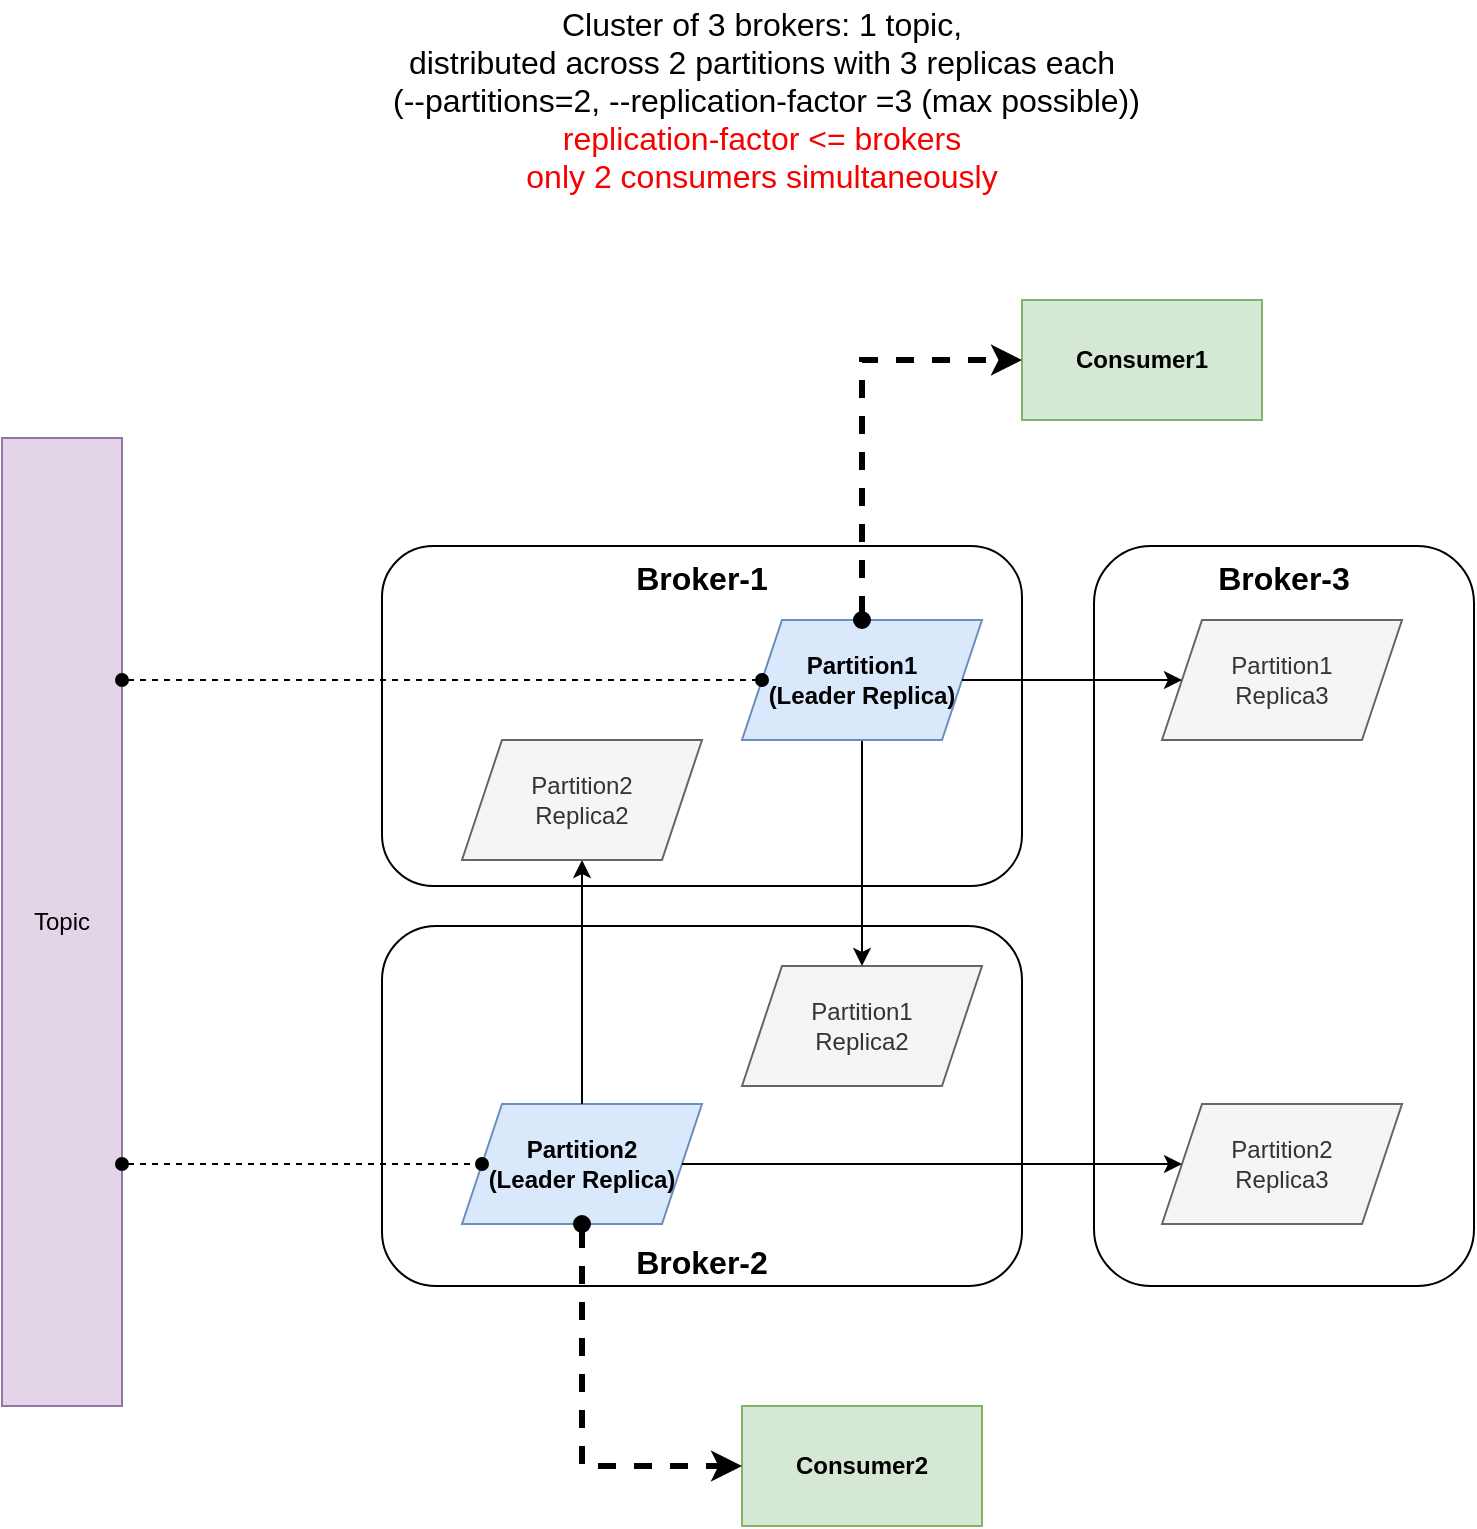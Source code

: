 <mxfile version="23.1.3" type="device">
  <diagram name="Страница — 1" id="gjJMfPN6U_uu5_Ca-Y79">
    <mxGraphModel dx="1433" dy="1988" grid="1" gridSize="10" guides="1" tooltips="1" connect="1" arrows="1" fold="1" page="1" pageScale="1" pageWidth="827" pageHeight="1169" math="0" shadow="0">
      <root>
        <mxCell id="0" />
        <mxCell id="1" parent="0" />
        <mxCell id="k_bA4L4w_nWH8uT2QZvU-46" value="Broker-3" style="rounded=1;whiteSpace=wrap;html=1;verticalAlign=top;align=center;fontStyle=1;fontSize=16;" parent="1" vertex="1">
          <mxGeometry x="590" y="-887" width="190" height="370" as="geometry" />
        </mxCell>
        <mxCell id="k_bA4L4w_nWH8uT2QZvU-45" value="Broker-2" style="rounded=1;whiteSpace=wrap;html=1;verticalAlign=bottom;fontStyle=1;fontSize=16;" parent="1" vertex="1">
          <mxGeometry x="234" y="-697" width="320" height="180" as="geometry" />
        </mxCell>
        <mxCell id="k_bA4L4w_nWH8uT2QZvU-44" value="Broker-1" style="rounded=1;whiteSpace=wrap;html=1;verticalAlign=top;align=center;fontStyle=1;fontSize=16;" parent="1" vertex="1">
          <mxGeometry x="234" y="-887" width="320" height="170" as="geometry" />
        </mxCell>
        <mxCell id="k_bA4L4w_nWH8uT2QZvU-1" value="Topic" style="rounded=0;whiteSpace=wrap;html=1;fillColor=#e1d5e7;strokeColor=#9673a6;" parent="1" vertex="1">
          <mxGeometry x="44" y="-941" width="60" height="484" as="geometry" />
        </mxCell>
        <mxCell id="k_bA4L4w_nWH8uT2QZvU-23" value="Partition2&lt;br&gt;(Leader Replica)" style="shape=parallelogram;perimeter=parallelogramPerimeter;whiteSpace=wrap;html=1;fixedSize=1;fillColor=#dae8fc;strokeColor=#6c8ebf;fontStyle=1" parent="1" vertex="1">
          <mxGeometry x="274" y="-608" width="120" height="60" as="geometry" />
        </mxCell>
        <mxCell id="k_bA4L4w_nWH8uT2QZvU-25" value="Partition1&lt;br style=&quot;border-color: var(--border-color);&quot;&gt;Replica2" style="shape=parallelogram;perimeter=parallelogramPerimeter;whiteSpace=wrap;html=1;fixedSize=1;fillColor=#f5f5f5;fontColor=#333333;strokeColor=#666666;" parent="1" vertex="1">
          <mxGeometry x="414" y="-677" width="120" height="60" as="geometry" />
        </mxCell>
        <mxCell id="k_bA4L4w_nWH8uT2QZvU-32" value="" style="endArrow=classic;html=1;rounded=0;entryX=0.5;entryY=1;entryDx=0;entryDy=0;exitX=0.5;exitY=0;exitDx=0;exitDy=0;" parent="1" source="k_bA4L4w_nWH8uT2QZvU-23" target="k_bA4L4w_nWH8uT2QZvU-40" edge="1">
          <mxGeometry width="50" height="50" relative="1" as="geometry">
            <mxPoint x="354" y="-697" as="sourcePoint" />
            <mxPoint x="439" y="-607" as="targetPoint" />
          </mxGeometry>
        </mxCell>
        <mxCell id="k_bA4L4w_nWH8uT2QZvU-33" value="" style="endArrow=classic;html=1;rounded=0;entryX=0.5;entryY=0;entryDx=0;entryDy=0;exitX=0.5;exitY=1;exitDx=0;exitDy=0;" parent="1" source="k_bA4L4w_nWH8uT2QZvU-37" target="k_bA4L4w_nWH8uT2QZvU-25" edge="1">
          <mxGeometry width="50" height="50" relative="1" as="geometry">
            <mxPoint x="434" y="-817" as="sourcePoint" />
            <mxPoint x="564" y="-607" as="targetPoint" />
          </mxGeometry>
        </mxCell>
        <mxCell id="k_bA4L4w_nWH8uT2QZvU-37" value="Partition1&lt;br&gt;(Leader Replica)" style="shape=parallelogram;perimeter=parallelogramPerimeter;whiteSpace=wrap;html=1;fixedSize=1;fillColor=#dae8fc;strokeColor=#6c8ebf;fontStyle=1" parent="1" vertex="1">
          <mxGeometry x="414" y="-850" width="120" height="60" as="geometry" />
        </mxCell>
        <mxCell id="k_bA4L4w_nWH8uT2QZvU-40" value="Partition2&lt;br style=&quot;border-color: var(--border-color);&quot;&gt;Replica2" style="shape=parallelogram;perimeter=parallelogramPerimeter;whiteSpace=wrap;html=1;fixedSize=1;fillColor=#f5f5f5;fontColor=#333333;strokeColor=#666666;" parent="1" vertex="1">
          <mxGeometry x="274" y="-790" width="120" height="60" as="geometry" />
        </mxCell>
        <mxCell id="k_bA4L4w_nWH8uT2QZvU-47" value="Partition1&lt;br style=&quot;border-color: var(--border-color);&quot;&gt;Replica3" style="shape=parallelogram;perimeter=parallelogramPerimeter;whiteSpace=wrap;html=1;fixedSize=1;fillColor=#f5f5f5;fontColor=#333333;strokeColor=#666666;" parent="1" vertex="1">
          <mxGeometry x="624" y="-850" width="120" height="60" as="geometry" />
        </mxCell>
        <mxCell id="k_bA4L4w_nWH8uT2QZvU-48" value="Partition2&lt;br style=&quot;border-color: var(--border-color);&quot;&gt;Replica3" style="shape=parallelogram;perimeter=parallelogramPerimeter;whiteSpace=wrap;html=1;fixedSize=1;fillColor=#f5f5f5;fontColor=#333333;strokeColor=#666666;" parent="1" vertex="1">
          <mxGeometry x="624" y="-608" width="120" height="60" as="geometry" />
        </mxCell>
        <mxCell id="k_bA4L4w_nWH8uT2QZvU-49" value="" style="endArrow=classic;html=1;rounded=0;entryX=0;entryY=0.5;entryDx=0;entryDy=0;exitX=1;exitY=0.5;exitDx=0;exitDy=0;" parent="1" source="k_bA4L4w_nWH8uT2QZvU-37" target="k_bA4L4w_nWH8uT2QZvU-47" edge="1">
          <mxGeometry width="50" height="50" relative="1" as="geometry">
            <mxPoint x="334" y="-757" as="sourcePoint" />
            <mxPoint x="384" y="-807" as="targetPoint" />
          </mxGeometry>
        </mxCell>
        <mxCell id="k_bA4L4w_nWH8uT2QZvU-50" value="" style="endArrow=classic;html=1;rounded=0;entryX=0;entryY=0.5;entryDx=0;entryDy=0;exitX=1;exitY=0.5;exitDx=0;exitDy=0;" parent="1" source="k_bA4L4w_nWH8uT2QZvU-23" target="k_bA4L4w_nWH8uT2QZvU-48" edge="1">
          <mxGeometry width="50" height="50" relative="1" as="geometry">
            <mxPoint x="334" y="-757" as="sourcePoint" />
            <mxPoint x="384" y="-807" as="targetPoint" />
          </mxGeometry>
        </mxCell>
        <mxCell id="k_bA4L4w_nWH8uT2QZvU-51" value="Cluster of 3 brokers: 1 topic,&lt;br style=&quot;font-size: 16px;&quot;&gt;distributed across 2 partitions with 3 replicas each&lt;br style=&quot;font-size: 16px;&quot;&gt;&amp;nbsp;(--partitions=2, --replication-factor =3 (max possible))&lt;br style=&quot;font-size: 16px;&quot;&gt;&lt;font color=&quot;#f70000&quot;&gt;replication-factor &amp;lt;= brokers&lt;br&gt;only 2 consumers simultaneously&lt;br&gt;&lt;/font&gt;" style="text;html=1;strokeColor=none;fillColor=none;align=center;verticalAlign=middle;whiteSpace=wrap;rounded=0;fontSize=16;" parent="1" vertex="1">
          <mxGeometry x="108" y="-1160" width="632" height="100" as="geometry" />
        </mxCell>
        <mxCell id="qkEwL-eq87nxAjUZMX81-1" value="Consumer2" style="rounded=0;whiteSpace=wrap;html=1;fillColor=#d5e8d4;strokeColor=#82b366;fontStyle=1" parent="1" vertex="1">
          <mxGeometry x="414" y="-457" width="120" height="60" as="geometry" />
        </mxCell>
        <mxCell id="qkEwL-eq87nxAjUZMX81-2" value="Consumer1" style="rounded=0;whiteSpace=wrap;html=1;fillColor=#d5e8d4;strokeColor=#82b366;fontStyle=1" parent="1" vertex="1">
          <mxGeometry x="554" y="-1010" width="120" height="60" as="geometry" />
        </mxCell>
        <mxCell id="qkEwL-eq87nxAjUZMX81-3" value="" style="endArrow=classic;html=1;rounded=0;exitX=0.5;exitY=1;exitDx=0;exitDy=0;entryX=0;entryY=0.5;entryDx=0;entryDy=0;strokeWidth=3;dashed=1;startArrow=oval;startFill=1;" parent="1" source="k_bA4L4w_nWH8uT2QZvU-23" target="qkEwL-eq87nxAjUZMX81-1" edge="1">
          <mxGeometry width="50" height="50" relative="1" as="geometry">
            <mxPoint x="384" y="-586" as="sourcePoint" />
            <mxPoint x="434" y="-636" as="targetPoint" />
            <Array as="points">
              <mxPoint x="334" y="-427" />
            </Array>
          </mxGeometry>
        </mxCell>
        <mxCell id="qkEwL-eq87nxAjUZMX81-4" value="" style="endArrow=classic;html=1;rounded=0;entryX=0;entryY=0.5;entryDx=0;entryDy=0;exitX=0.5;exitY=0;exitDx=0;exitDy=0;strokeWidth=3;dashed=1;startArrow=oval;startFill=1;" parent="1" source="k_bA4L4w_nWH8uT2QZvU-37" target="qkEwL-eq87nxAjUZMX81-2" edge="1">
          <mxGeometry width="50" height="50" relative="1" as="geometry">
            <mxPoint x="324" y="-586" as="sourcePoint" />
            <mxPoint x="374" y="-636" as="targetPoint" />
            <Array as="points">
              <mxPoint x="474" y="-980" />
            </Array>
          </mxGeometry>
        </mxCell>
        <mxCell id="k_bA4L4w_nWH8uT2QZvU-16" value="" style="endArrow=oval;html=1;rounded=0;exitX=1;exitY=0.75;exitDx=0;exitDy=0;entryX=0;entryY=0.5;entryDx=0;entryDy=0;dashed=1;startArrow=oval;startFill=1;endFill=1;" parent="1" source="k_bA4L4w_nWH8uT2QZvU-1" target="k_bA4L4w_nWH8uT2QZvU-23" edge="1">
          <mxGeometry width="50" height="50" relative="1" as="geometry">
            <mxPoint x="124" y="-867" as="sourcePoint" />
            <mxPoint x="15" y="-825.5" as="targetPoint" />
          </mxGeometry>
        </mxCell>
        <mxCell id="k_bA4L4w_nWH8uT2QZvU-14" value="" style="endArrow=oval;html=1;rounded=0;exitX=1;exitY=0.25;exitDx=0;exitDy=0;entryX=0;entryY=0.5;entryDx=0;entryDy=0;dashed=1;endFill=1;startArrow=oval;startFill=1;" parent="1" source="k_bA4L4w_nWH8uT2QZvU-1" target="k_bA4L4w_nWH8uT2QZvU-37" edge="1">
          <mxGeometry width="50" height="50" relative="1" as="geometry">
            <mxPoint x="124" y="-867" as="sourcePoint" />
            <mxPoint x="334" y="-817" as="targetPoint" />
          </mxGeometry>
        </mxCell>
      </root>
    </mxGraphModel>
  </diagram>
</mxfile>

